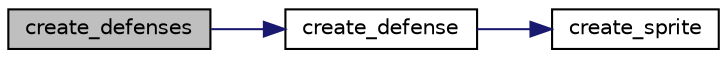 digraph "create_defenses"
{
 // LATEX_PDF_SIZE
  edge [fontname="Helvetica",fontsize="10",labelfontname="Helvetica",labelfontsize="10"];
  node [fontname="Helvetica",fontsize="10",shape=record];
  rankdir="LR";
  Node1 [label="create_defenses",height=0.2,width=0.4,color="black", fillcolor="grey75", style="filled", fontcolor="black",tooltip="cria um pointer para um elemento da classe Defenses."];
  Node1 -> Node2 [color="midnightblue",fontsize="10",style="solid",fontname="Helvetica"];
  Node2 [label="create_defense",height=0.2,width=0.4,color="black", fillcolor="white", style="filled",URL="$spaceship_8c.html#ae8c4e61edb9331f0503879eb743ee0cc",tooltip="cria um pointer para um elemento da classe Defense."];
  Node2 -> Node3 [color="midnightblue",fontsize="10",style="solid",fontname="Helvetica"];
  Node3 [label="create_sprite",height=0.2,width=0.4,color="black", fillcolor="white", style="filled",URL="$group__sprite.html#ga44296560184704089b03b7b68c0b71ac",tooltip=" "];
}
